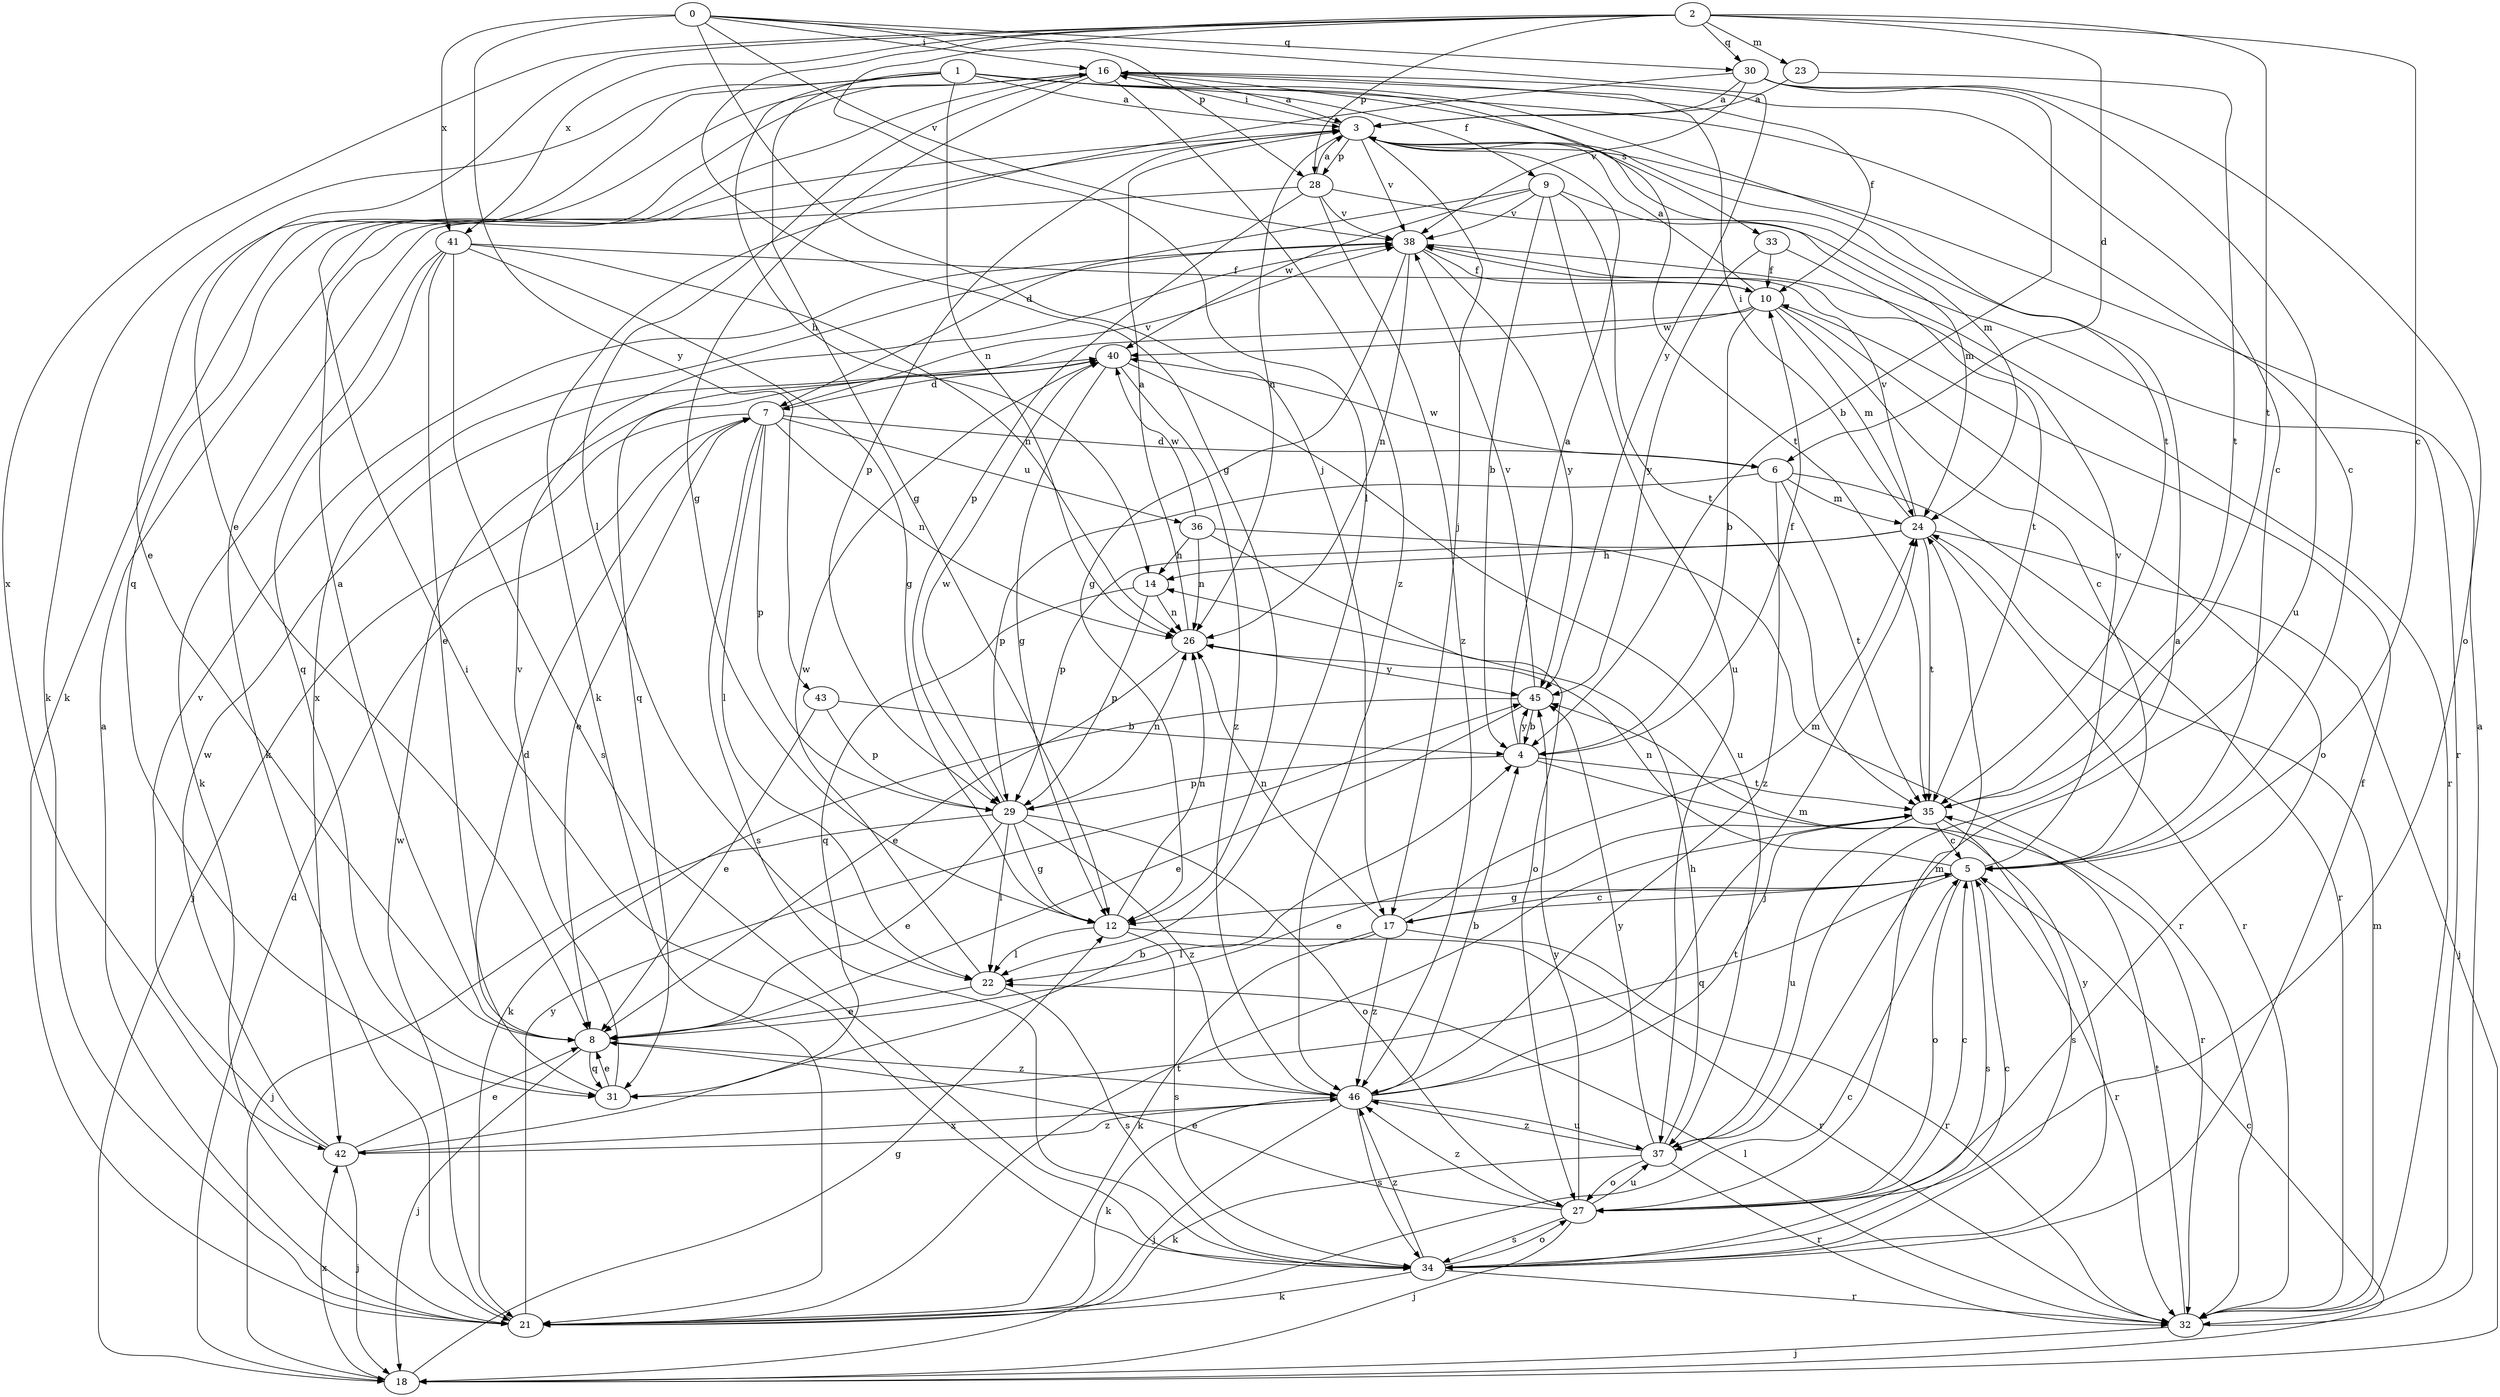 strict digraph  {
0;
1;
2;
3;
4;
5;
6;
7;
8;
9;
10;
12;
14;
16;
17;
18;
21;
22;
23;
24;
26;
27;
28;
29;
30;
31;
32;
33;
34;
35;
36;
37;
38;
40;
41;
42;
43;
45;
46;
0 -> 16  [label=i];
0 -> 17  [label=j];
0 -> 28  [label=p];
0 -> 30  [label=q];
0 -> 38  [label=v];
0 -> 41  [label=x];
0 -> 43  [label=y];
0 -> 45  [label=y];
1 -> 3  [label=a];
1 -> 5  [label=c];
1 -> 8  [label=e];
1 -> 9  [label=f];
1 -> 12  [label=g];
1 -> 14  [label=h];
1 -> 21  [label=k];
1 -> 26  [label=n];
1 -> 33  [label=s];
1 -> 35  [label=t];
2 -> 5  [label=c];
2 -> 6  [label=d];
2 -> 8  [label=e];
2 -> 12  [label=g];
2 -> 22  [label=l];
2 -> 23  [label=m];
2 -> 28  [label=p];
2 -> 30  [label=q];
2 -> 35  [label=t];
2 -> 41  [label=x];
2 -> 42  [label=x];
3 -> 16  [label=i];
3 -> 17  [label=j];
3 -> 24  [label=m];
3 -> 26  [label=n];
3 -> 28  [label=p];
3 -> 29  [label=p];
3 -> 38  [label=v];
4 -> 3  [label=a];
4 -> 10  [label=f];
4 -> 29  [label=p];
4 -> 32  [label=r];
4 -> 35  [label=t];
4 -> 45  [label=y];
5 -> 12  [label=g];
5 -> 17  [label=j];
5 -> 26  [label=n];
5 -> 27  [label=o];
5 -> 31  [label=q];
5 -> 32  [label=r];
5 -> 34  [label=s];
5 -> 38  [label=v];
6 -> 24  [label=m];
6 -> 29  [label=p];
6 -> 32  [label=r];
6 -> 35  [label=t];
6 -> 40  [label=w];
6 -> 46  [label=z];
7 -> 6  [label=d];
7 -> 8  [label=e];
7 -> 18  [label=j];
7 -> 22  [label=l];
7 -> 26  [label=n];
7 -> 29  [label=p];
7 -> 34  [label=s];
7 -> 36  [label=u];
7 -> 38  [label=v];
8 -> 3  [label=a];
8 -> 18  [label=j];
8 -> 31  [label=q];
8 -> 46  [label=z];
9 -> 4  [label=b];
9 -> 7  [label=d];
9 -> 24  [label=m];
9 -> 35  [label=t];
9 -> 37  [label=u];
9 -> 38  [label=v];
9 -> 40  [label=w];
10 -> 3  [label=a];
10 -> 4  [label=b];
10 -> 5  [label=c];
10 -> 24  [label=m];
10 -> 27  [label=o];
10 -> 31  [label=q];
10 -> 40  [label=w];
12 -> 22  [label=l];
12 -> 26  [label=n];
12 -> 32  [label=r];
12 -> 34  [label=s];
14 -> 26  [label=n];
14 -> 29  [label=p];
14 -> 31  [label=q];
16 -> 3  [label=a];
16 -> 5  [label=c];
16 -> 10  [label=f];
16 -> 12  [label=g];
16 -> 21  [label=k];
16 -> 22  [label=l];
16 -> 31  [label=q];
16 -> 35  [label=t];
16 -> 46  [label=z];
17 -> 5  [label=c];
17 -> 21  [label=k];
17 -> 22  [label=l];
17 -> 24  [label=m];
17 -> 26  [label=n];
17 -> 32  [label=r];
17 -> 46  [label=z];
18 -> 5  [label=c];
18 -> 7  [label=d];
18 -> 12  [label=g];
18 -> 42  [label=x];
21 -> 3  [label=a];
21 -> 5  [label=c];
21 -> 35  [label=t];
21 -> 40  [label=w];
21 -> 45  [label=y];
22 -> 8  [label=e];
22 -> 34  [label=s];
22 -> 40  [label=w];
23 -> 3  [label=a];
23 -> 35  [label=t];
24 -> 14  [label=h];
24 -> 16  [label=i];
24 -> 18  [label=j];
24 -> 29  [label=p];
24 -> 32  [label=r];
24 -> 35  [label=t];
24 -> 38  [label=v];
26 -> 3  [label=a];
26 -> 8  [label=e];
26 -> 45  [label=y];
27 -> 5  [label=c];
27 -> 8  [label=e];
27 -> 18  [label=j];
27 -> 24  [label=m];
27 -> 34  [label=s];
27 -> 37  [label=u];
27 -> 45  [label=y];
27 -> 46  [label=z];
28 -> 3  [label=a];
28 -> 21  [label=k];
28 -> 29  [label=p];
28 -> 32  [label=r];
28 -> 38  [label=v];
28 -> 46  [label=z];
29 -> 8  [label=e];
29 -> 12  [label=g];
29 -> 18  [label=j];
29 -> 22  [label=l];
29 -> 26  [label=n];
29 -> 27  [label=o];
29 -> 40  [label=w];
29 -> 46  [label=z];
30 -> 3  [label=a];
30 -> 4  [label=b];
30 -> 21  [label=k];
30 -> 27  [label=o];
30 -> 37  [label=u];
30 -> 38  [label=v];
31 -> 7  [label=d];
31 -> 8  [label=e];
31 -> 38  [label=v];
32 -> 3  [label=a];
32 -> 18  [label=j];
32 -> 22  [label=l];
32 -> 24  [label=m];
32 -> 35  [label=t];
33 -> 10  [label=f];
33 -> 35  [label=t];
33 -> 45  [label=y];
34 -> 5  [label=c];
34 -> 10  [label=f];
34 -> 16  [label=i];
34 -> 21  [label=k];
34 -> 27  [label=o];
34 -> 32  [label=r];
34 -> 45  [label=y];
34 -> 46  [label=z];
35 -> 5  [label=c];
35 -> 8  [label=e];
35 -> 34  [label=s];
35 -> 37  [label=u];
36 -> 14  [label=h];
36 -> 26  [label=n];
36 -> 27  [label=o];
36 -> 32  [label=r];
36 -> 40  [label=w];
37 -> 3  [label=a];
37 -> 14  [label=h];
37 -> 21  [label=k];
37 -> 27  [label=o];
37 -> 32  [label=r];
37 -> 45  [label=y];
37 -> 46  [label=z];
38 -> 10  [label=f];
38 -> 12  [label=g];
38 -> 26  [label=n];
38 -> 32  [label=r];
38 -> 42  [label=x];
38 -> 45  [label=y];
40 -> 7  [label=d];
40 -> 12  [label=g];
40 -> 37  [label=u];
40 -> 46  [label=z];
41 -> 8  [label=e];
41 -> 10  [label=f];
41 -> 12  [label=g];
41 -> 21  [label=k];
41 -> 26  [label=n];
41 -> 31  [label=q];
41 -> 34  [label=s];
42 -> 4  [label=b];
42 -> 8  [label=e];
42 -> 18  [label=j];
42 -> 38  [label=v];
42 -> 40  [label=w];
42 -> 46  [label=z];
43 -> 4  [label=b];
43 -> 8  [label=e];
43 -> 29  [label=p];
45 -> 4  [label=b];
45 -> 8  [label=e];
45 -> 21  [label=k];
45 -> 38  [label=v];
46 -> 4  [label=b];
46 -> 18  [label=j];
46 -> 21  [label=k];
46 -> 24  [label=m];
46 -> 34  [label=s];
46 -> 35  [label=t];
46 -> 37  [label=u];
46 -> 42  [label=x];
}
